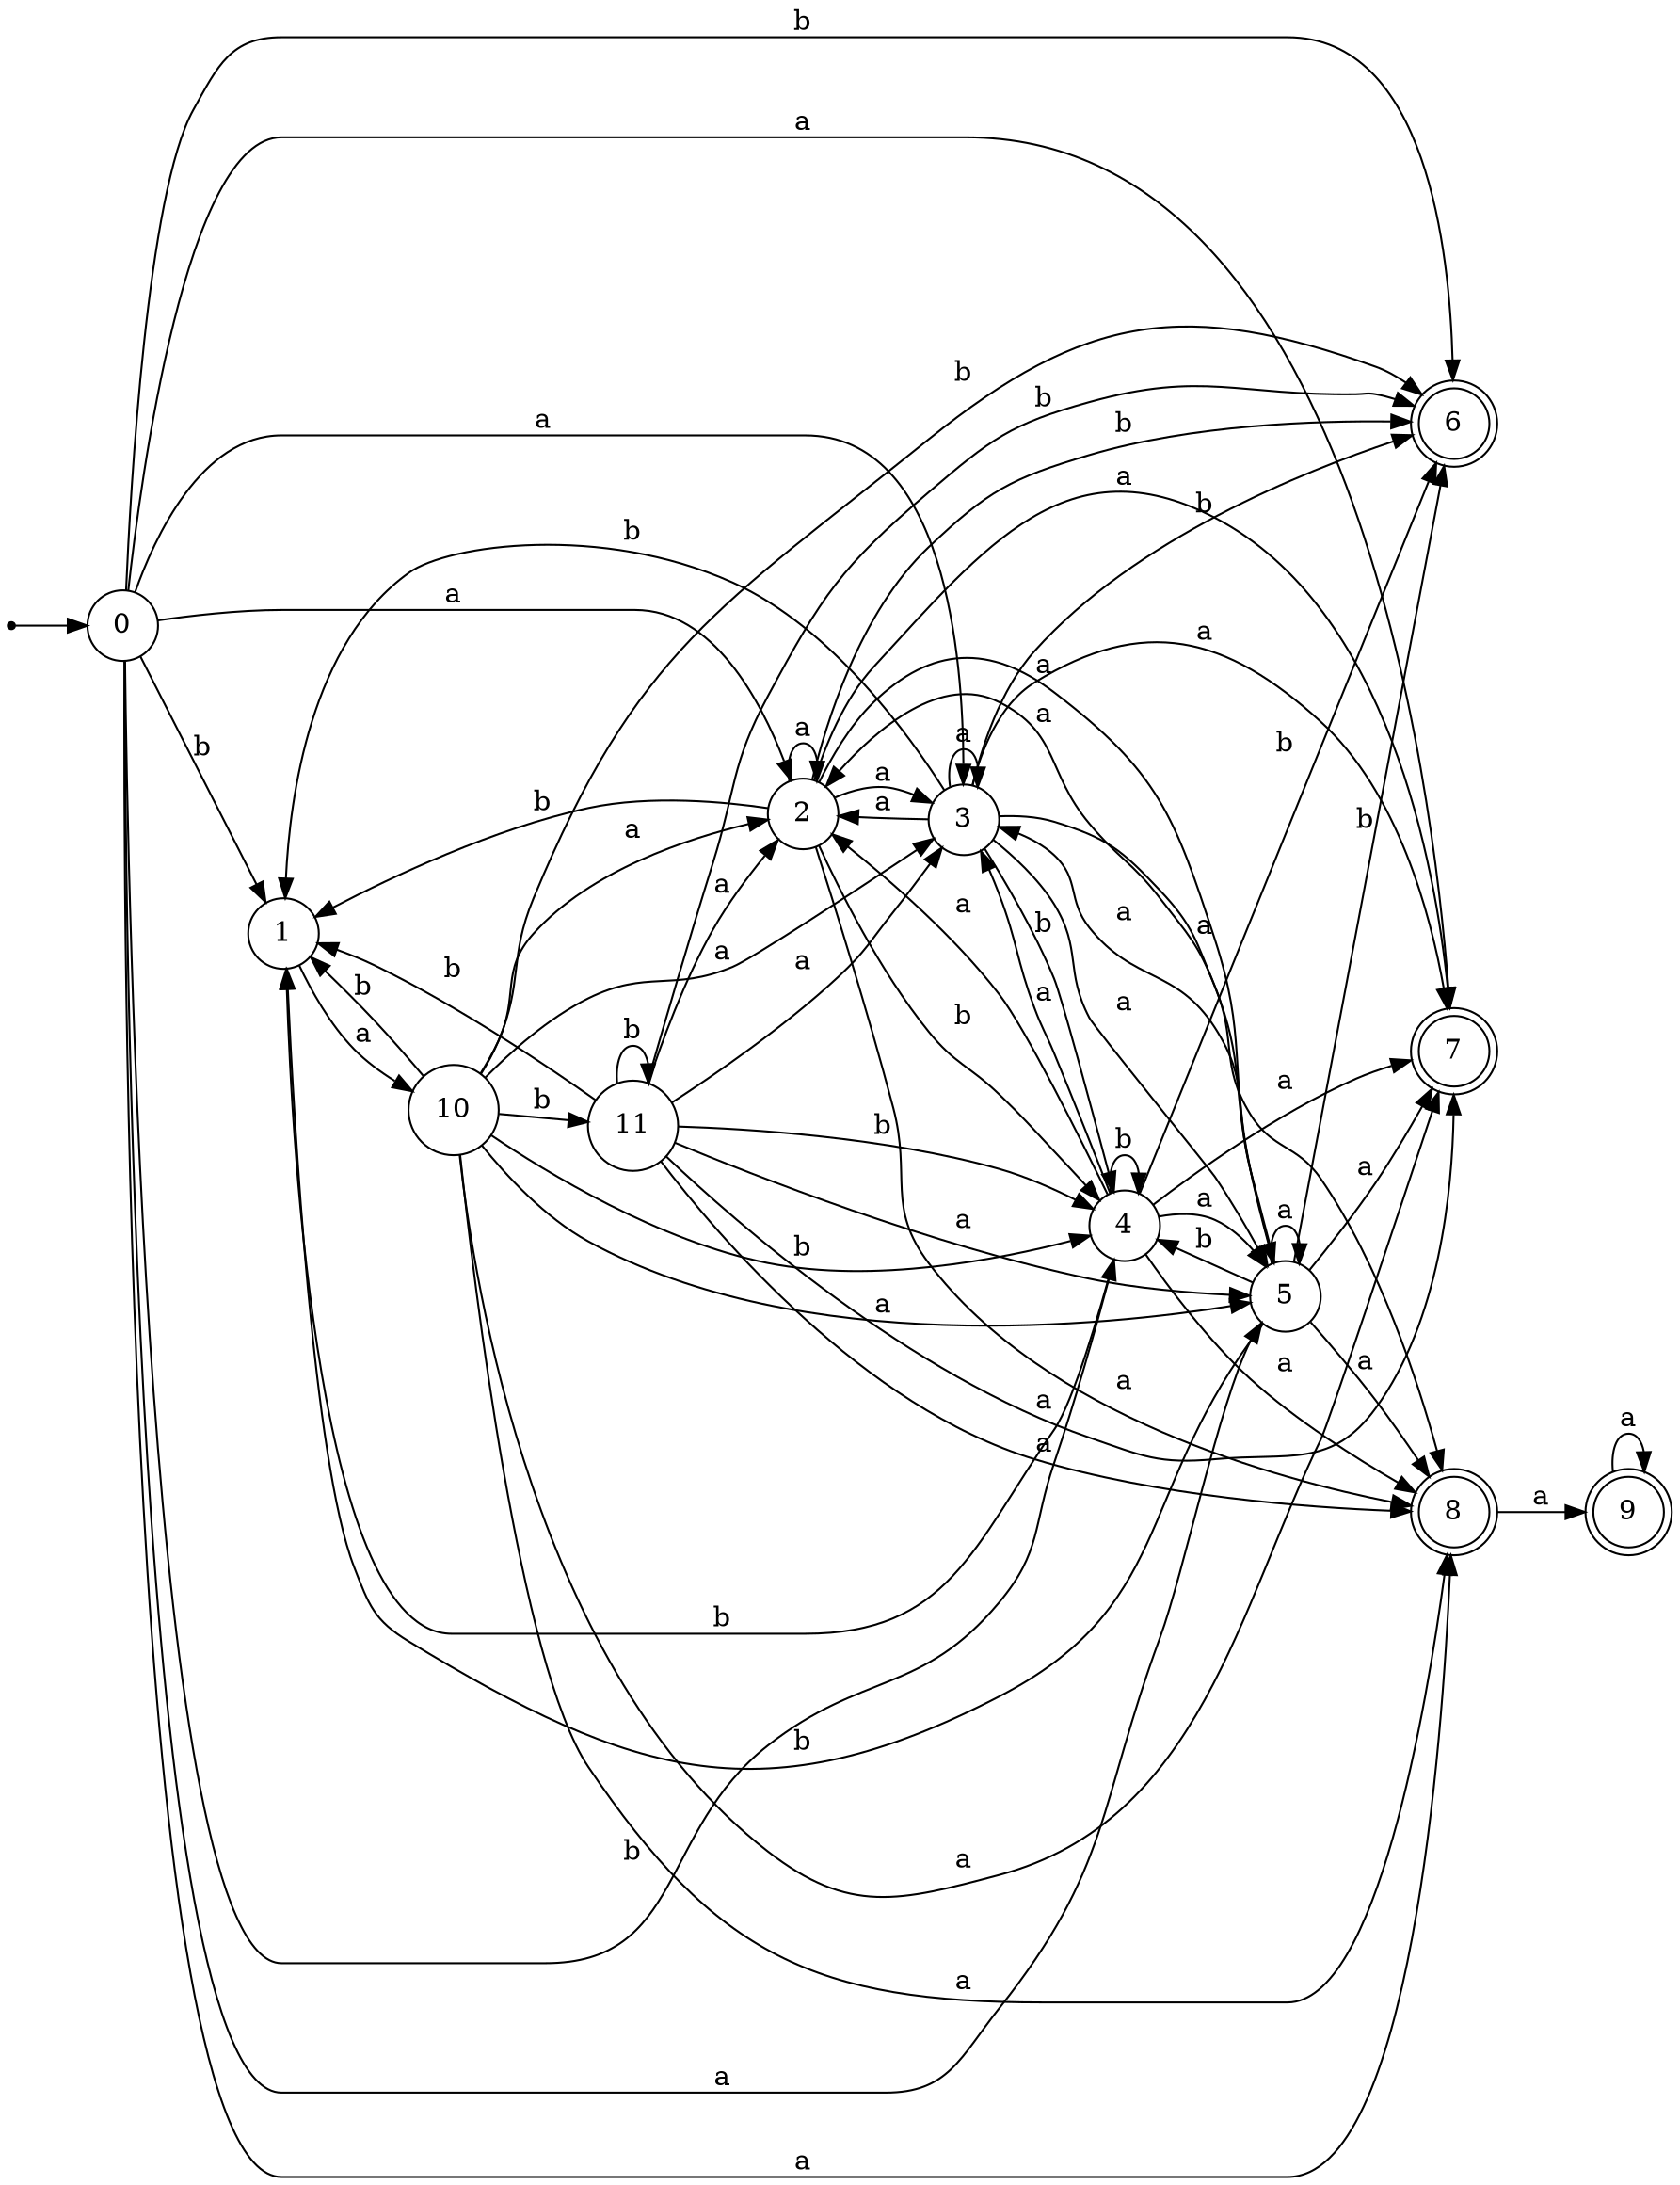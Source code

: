 digraph finite_state_machine {
rankdir=LR;
size="20,20";
node [shape = point]; "dummy0"
node [shape = circle]; "0";
"dummy0" -> "0";
node [shape = circle]; "1";
node [shape = circle]; "2";
node [shape = circle]; "3";
node [shape = circle]; "4";
node [shape = circle]; "5";
node [shape = doublecircle]; "6";node [shape = doublecircle]; "7";node [shape = doublecircle]; "8";node [shape = doublecircle]; "9";node [shape = circle]; "10";
node [shape = circle]; "11";
"0" -> "1" [label = "b"];
 "0" -> "4" [label = "b"];
 "0" -> "6" [label = "b"];
 "0" -> "2" [label = "a"];
 "0" -> "3" [label = "a"];
 "0" -> "5" [label = "a"];
 "0" -> "7" [label = "a"];
 "0" -> "8" [label = "a"];
 "8" -> "9" [label = "a"];
 "9" -> "9" [label = "a"];
 "5" -> "2" [label = "a"];
 "5" -> "3" [label = "a"];
 "5" -> "5" [label = "a"];
 "5" -> "7" [label = "a"];
 "5" -> "8" [label = "a"];
 "5" -> "1" [label = "b"];
 "5" -> "4" [label = "b"];
 "5" -> "6" [label = "b"];
 "4" -> "1" [label = "b"];
 "4" -> "4" [label = "b"];
 "4" -> "6" [label = "b"];
 "4" -> "2" [label = "a"];
 "4" -> "3" [label = "a"];
 "4" -> "5" [label = "a"];
 "4" -> "7" [label = "a"];
 "4" -> "8" [label = "a"];
 "3" -> "2" [label = "a"];
 "3" -> "3" [label = "a"];
 "3" -> "5" [label = "a"];
 "3" -> "7" [label = "a"];
 "3" -> "8" [label = "a"];
 "3" -> "1" [label = "b"];
 "3" -> "4" [label = "b"];
 "3" -> "6" [label = "b"];
 "2" -> "2" [label = "a"];
 "2" -> "3" [label = "a"];
 "2" -> "5" [label = "a"];
 "2" -> "7" [label = "a"];
 "2" -> "8" [label = "a"];
 "2" -> "1" [label = "b"];
 "2" -> "4" [label = "b"];
 "2" -> "6" [label = "b"];
 "1" -> "10" [label = "a"];
 "10" -> "1" [label = "b"];
 "10" -> "11" [label = "b"];
 "10" -> "4" [label = "b"];
 "10" -> "6" [label = "b"];
 "10" -> "2" [label = "a"];
 "10" -> "3" [label = "a"];
 "10" -> "5" [label = "a"];
 "10" -> "7" [label = "a"];
 "10" -> "8" [label = "a"];
 "11" -> "1" [label = "b"];
 "11" -> "11" [label = "b"];
 "11" -> "4" [label = "b"];
 "11" -> "6" [label = "b"];
 "11" -> "2" [label = "a"];
 "11" -> "3" [label = "a"];
 "11" -> "5" [label = "a"];
 "11" -> "7" [label = "a"];
 "11" -> "8" [label = "a"];
 }
